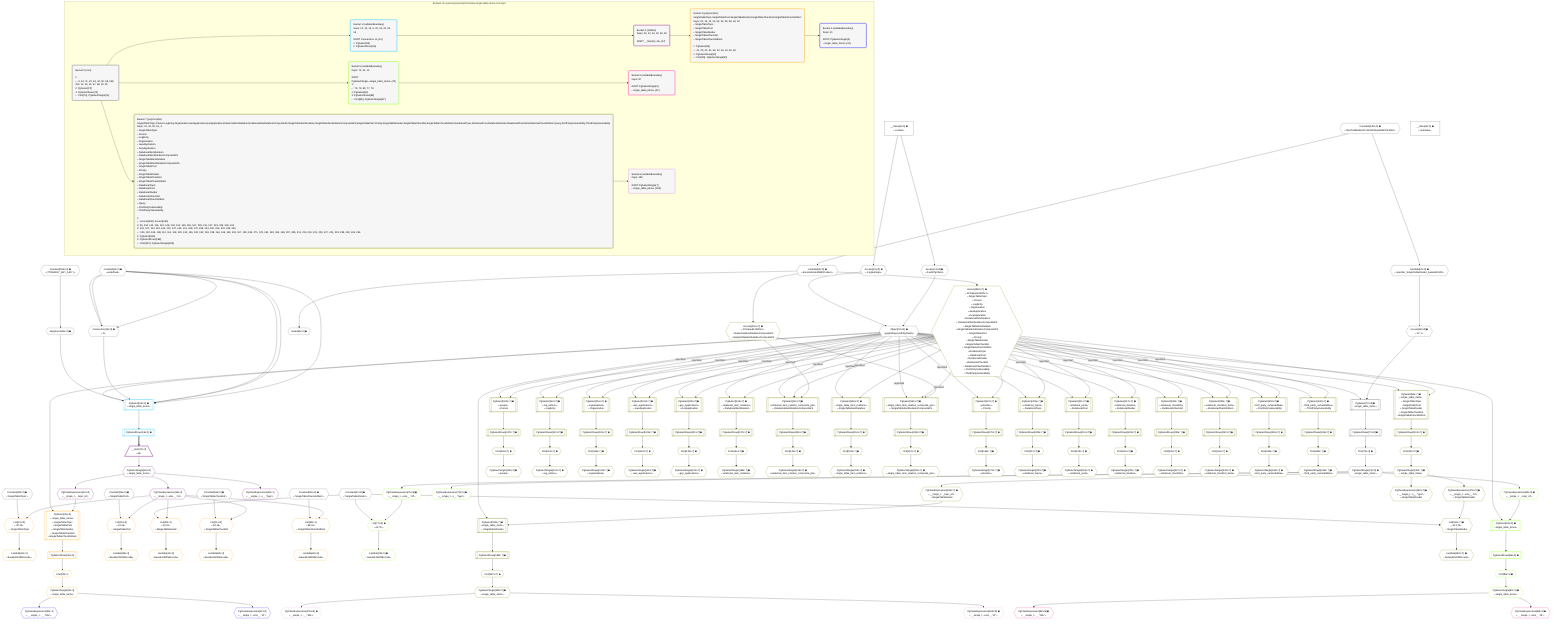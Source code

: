 %%{init: {'themeVariables': { 'fontSize': '12px'}}}%%
graph TD
    classDef path fill:#eee,stroke:#000,color:#000
    classDef plan fill:#fff,stroke-width:1px,color:#000
    classDef itemplan fill:#fff,stroke-width:2px,color:#000
    classDef unbatchedplan fill:#dff,stroke-width:1px,color:#000
    classDef sideeffectplan fill:#fcc,stroke-width:2px,color:#000
    classDef bucket fill:#f6f6f6,color:#000,stroke-width:2px,text-align:left


    %% plan dependencies
    Connection13{{"Connection[13∈0] ➊<br />ᐸ9ᐳ"}}:::plan
    Constant6{{"Constant[6∈0] ➊<br />ᐸundefinedᐳ"}}:::plan
    Constant6 & Constant6 & Constant6 --> Connection13
    Object12{{"Object[12∈0] ➊<br />ᐸ{pgSettings,withPgClient}ᐳ"}}:::plan
    Access10{{"Access[10∈0] ➊<br />ᐸ2.pgSettingsᐳ"}}:::plan
    Access11{{"Access[11∈0] ➊<br />ᐸ2.withPgClientᐳ"}}:::plan
    Access10 & Access11 --> Object12
    PgSelect70[["PgSelect[70∈0] ➊<br />ᐸsingle_table_itemsᐳ"]]:::plan
    Access68{{"Access[68∈0] ➊<br />ᐸ67.1ᐳ"}}:::plan
    Object12 -->|rejectNull| PgSelect70
    Access68 --> PgSelect70
    __Value2["__Value[2∈0] ➊<br />ᐸcontextᐳ"]:::plan
    __Value2 --> Access10
    __Value2 --> Access11
    ApplyInput14{{"ApplyInput[14∈0] ➊"}}:::plan
    Constant252{{"Constant[252∈0] ➊<br />ᐸ[ 'PRIMARY_KEY_ASC' ]ᐳ"}}:::plan
    Constant252 --> ApplyInput14
    Lambda67{{"Lambda[67∈0] ➊<br />ᐸspecifier_SingleTableDivider_base64JSONᐳ"}}:::plan
    Constant249{{"Constant[249∈0] ➊<br />ᐸ'WyJTaW5nbGVUYWJsZURpdmlkZXIiLDNd'ᐳ"}}:::plan
    Constant249 --> Lambda67
    Lambda67 --> Access68
    First72{{"First[72∈0] ➊"}}:::plan
    PgSelectRows73[["PgSelectRows[73∈0] ➊"]]:::plan
    PgSelectRows73 --> First72
    PgSelect70 --> PgSelectRows73
    PgSelectSingle74{{"PgSelectSingle[74∈0] ➊<br />ᐸsingle_table_itemsᐳ"}}:::plan
    First72 --> PgSelectSingle74
    Node91{{"Node[91∈0] ➊"}}:::plan
    Lambda92{{"Lambda[92∈0] ➊<br />ᐸdecodeNodeIdWithCodecsᐳ"}}:::plan
    Lambda92 --> Node91
    Constant249 --> Lambda92
    __Value4["__Value[4∈0] ➊<br />ᐸrootValueᐳ"]:::plan
    Constant20{{"Constant[20∈0] ➊<br />ᐸ'SingleTableTopic'ᐳ"}}:::plan
    Constant34{{"Constant[34∈0] ➊<br />ᐸ'SingleTablePost'ᐳ"}}:::plan
    Constant42{{"Constant[42∈0] ➊<br />ᐸ'SingleTableDivider'ᐳ"}}:::plan
    Constant50{{"Constant[50∈0] ➊<br />ᐸ'SingleTableChecklist'ᐳ"}}:::plan
    Constant58{{"Constant[58∈0] ➊<br />ᐸ'SingleTableChecklistItem'ᐳ"}}:::plan
    PgSelect15[["PgSelect[15∈1] ➊<br />ᐸsingle_table_itemsᐳ"]]:::plan
    Object12 & ApplyInput14 & Connection13 & Constant6 & Constant6 & Constant6 --> PgSelect15
    PgSelectRows16[["PgSelectRows[16∈1] ➊"]]:::plan
    PgSelect15 --> PgSelectRows16
    __Item17[/"__Item[17∈2]<br />ᐸ16ᐳ"\]:::itemplan
    PgSelectRows16 ==> __Item17
    PgSelectSingle18{{"PgSelectSingle[18∈2]<br />ᐸsingle_table_itemsᐳ"}}:::plan
    __Item17 --> PgSelectSingle18
    PgClassExpression19{{"PgClassExpression[19∈2]<br />ᐸ__single_t...ems__.”id”ᐳ"}}:::plan
    PgSelectSingle18 --> PgClassExpression19
    PgClassExpression23{{"PgClassExpression[23∈2]<br />ᐸ__single_t...s__.”type”ᐳ"}}:::plan
    PgSelectSingle18 --> PgClassExpression23
    PgClassExpression24{{"PgClassExpression[24∈2]<br />ᐸ__single_t..._topic_id”ᐳ"}}:::plan
    PgSelectSingle18 --> PgClassExpression24
    List21{{"List[21∈3]<br />ᐸ20,19ᐳ<br />ᐳSingleTableTopic"}}:::plan
    Constant20 & PgClassExpression19 --> List21
    PgSelect25[["PgSelect[25∈3]<br />ᐸsingle_table_itemsᐳ<br />ᐳSingleTableTopic<br />ᐳSingleTablePost<br />ᐳSingleTableDivider<br />ᐳSingleTableChecklist<br />ᐳSingleTableChecklistItem"]]:::plan
    Object12 & PgClassExpression24 --> PgSelect25
    List35{{"List[35∈3]<br />ᐸ34,19ᐳ<br />ᐳSingleTablePost"}}:::plan
    Constant34 & PgClassExpression19 --> List35
    List43{{"List[43∈3]<br />ᐸ42,19ᐳ<br />ᐳSingleTableDivider"}}:::plan
    Constant42 & PgClassExpression19 --> List43
    List51{{"List[51∈3]<br />ᐸ50,19ᐳ<br />ᐳSingleTableChecklist"}}:::plan
    Constant50 & PgClassExpression19 --> List51
    List59{{"List[59∈3]<br />ᐸ58,19ᐳ<br />ᐳSingleTableChecklistItem"}}:::plan
    Constant58 & PgClassExpression19 --> List59
    Lambda22{{"Lambda[22∈3]<br />ᐸbase64JSONEncodeᐳ"}}:::plan
    List21 --> Lambda22
    First29{{"First[29∈3]"}}:::plan
    PgSelectRows30[["PgSelectRows[30∈3]"]]:::plan
    PgSelectRows30 --> First29
    PgSelect25 --> PgSelectRows30
    PgSelectSingle31{{"PgSelectSingle[31∈3]<br />ᐸsingle_table_itemsᐳ"}}:::plan
    First29 --> PgSelectSingle31
    Lambda36{{"Lambda[36∈3]<br />ᐸbase64JSONEncodeᐳ"}}:::plan
    List35 --> Lambda36
    Lambda44{{"Lambda[44∈3]<br />ᐸbase64JSONEncodeᐳ"}}:::plan
    List43 --> Lambda44
    Lambda52{{"Lambda[52∈3]<br />ᐸbase64JSONEncodeᐳ"}}:::plan
    List51 --> Lambda52
    Lambda60{{"Lambda[60∈3]<br />ᐸbase64JSONEncodeᐳ"}}:::plan
    List59 --> Lambda60
    PgClassExpression32{{"PgClassExpression[32∈4]<br />ᐸ__single_t...ems__.”id”ᐳ"}}:::plan
    PgSelectSingle31 --> PgClassExpression32
    PgClassExpression33{{"PgClassExpression[33∈4]<br />ᐸ__single_t...__.”title”ᐳ"}}:::plan
    PgSelectSingle31 --> PgClassExpression33
    List77{{"List[77∈5] ➊<br />ᐸ42,75ᐳ"}}:::plan
    PgClassExpression75{{"PgClassExpression[75∈5] ➊<br />ᐸ__single_t...ems__.”id”ᐳ"}}:::plan
    Constant42 & PgClassExpression75 --> List77
    PgSelect81[["PgSelect[81∈5] ➊<br />ᐸsingle_table_itemsᐳ"]]:::plan
    PgClassExpression80{{"PgClassExpression[80∈5] ➊<br />ᐸ__single_t..._topic_id”ᐳ"}}:::plan
    Object12 & PgClassExpression80 --> PgSelect81
    PgSelectSingle74 --> PgClassExpression75
    Lambda78{{"Lambda[78∈5] ➊<br />ᐸbase64JSONEncodeᐳ"}}:::plan
    List77 --> Lambda78
    PgClassExpression79{{"PgClassExpression[79∈5] ➊<br />ᐸ__single_t...s__.”type”ᐳ"}}:::plan
    PgSelectSingle74 --> PgClassExpression79
    PgSelectSingle74 --> PgClassExpression80
    First85{{"First[85∈5] ➊"}}:::plan
    PgSelectRows86[["PgSelectRows[86∈5] ➊"]]:::plan
    PgSelectRows86 --> First85
    PgSelect81 --> PgSelectRows86
    PgSelectSingle87{{"PgSelectSingle[87∈5] ➊<br />ᐸsingle_table_itemsᐳ"}}:::plan
    First85 --> PgSelectSingle87
    PgClassExpression88{{"PgClassExpression[88∈6] ➊<br />ᐸ__single_t...ems__.”id”ᐳ"}}:::plan
    PgSelectSingle87 --> PgClassExpression88
    PgClassExpression89{{"PgClassExpression[89∈6] ➊<br />ᐸ__single_t...__.”title”ᐳ"}}:::plan
    PgSelectSingle87 --> PgClassExpression89
    PgSelect142[["PgSelect[142∈7] ➊<br />ᐸrelational_item_relation_composite_pksᐳ<br />ᐳRelationalItemRelationCompositePk"]]:::plan
    Access250{{"Access[250∈7] ➊<br />ᐸ92.base64JSON.1ᐳ<br />ᐳSingleTableTopic<br />ᐳPerson<br />ᐳLogEntry<br />ᐳOrganization<br />ᐳAwsApplication<br />ᐳGcpApplication<br />ᐳRelationalItemRelation<br />ᐳRelationalItemRelationCompositePk<br />ᐳSingleTableItemRelation<br />ᐳSingleTableItemRelationCompositePk<br />ᐳSingleTablePost<br />ᐳPriority<br />ᐳSingleTableDivider<br />ᐳSingleTableChecklist<br />ᐳSingleTableChecklistItem<br />ᐳRelationalTopic<br />ᐳRelationalPost<br />ᐳRelationalDivider<br />ᐳRelationalChecklist<br />ᐳRelationalChecklistItem<br />ᐳFirstPartyVulnerability<br />ᐳThirdPartyVulnerability"}}:::plan
    Access251{{"Access[251∈7] ➊<br />ᐸ92.base64JSON.2ᐳ<br />ᐳRelationalItemRelationCompositePk<br />ᐳSingleTableItemRelationCompositePk"}}:::plan
    Object12 -->|rejectNull| PgSelect142
    Access250 -->|rejectNull| PgSelect142
    Access251 --> PgSelect142
    PgSelect155[["PgSelect[155∈7] ➊<br />ᐸsingle_table_item_relation_composite_pksᐳ<br />ᐳSingleTableItemRelationCompositePk"]]:::plan
    Object12 -->|rejectNull| PgSelect155
    Access250 -->|rejectNull| PgSelect155
    Access251 --> PgSelect155
    PgSelect96[["PgSelect[96∈7] ➊<br />ᐸsingle_table_itemsᐳ<br />ᐳSingleTableTopic<br />ᐳSingleTablePost<br />ᐳSingleTableDivider<br />ᐳSingleTableChecklist<br />ᐳSingleTableChecklistItem"]]:::plan
    Object12 -->|rejectNull| PgSelect96
    Access250 --> PgSelect96
    PgSelect104[["PgSelect[104∈7] ➊<br />ᐸpeopleᐳ<br />ᐳPerson"]]:::plan
    Object12 -->|rejectNull| PgSelect104
    Access250 --> PgSelect104
    PgSelect110[["PgSelect[110∈7] ➊<br />ᐸlog_entriesᐳ<br />ᐳLogEntry"]]:::plan
    Object12 -->|rejectNull| PgSelect110
    Access250 --> PgSelect110
    PgSelect116[["PgSelect[116∈7] ➊<br />ᐸorganizationsᐳ<br />ᐳOrganization"]]:::plan
    Object12 -->|rejectNull| PgSelect116
    Access250 --> PgSelect116
    PgSelect122[["PgSelect[122∈7] ➊<br />ᐸaws_applicationsᐳ<br />ᐳAwsApplication"]]:::plan
    Object12 -->|rejectNull| PgSelect122
    Access250 --> PgSelect122
    PgSelect128[["PgSelect[128∈7] ➊<br />ᐸgcp_applicationsᐳ<br />ᐳGcpApplication"]]:::plan
    Object12 -->|rejectNull| PgSelect128
    Access250 --> PgSelect128
    PgSelect134[["PgSelect[134∈7] ➊<br />ᐸrelational_item_relationsᐳ<br />ᐳRelationalItemRelation"]]:::plan
    Object12 -->|rejectNull| PgSelect134
    Access250 --> PgSelect134
    PgSelect148[["PgSelect[148∈7] ➊<br />ᐸsingle_table_item_relationsᐳ<br />ᐳSingleTableItemRelation"]]:::plan
    Object12 -->|rejectNull| PgSelect148
    Access250 --> PgSelect148
    PgSelect167[["PgSelect[167∈7] ➊<br />ᐸprioritiesᐳ<br />ᐳPriority"]]:::plan
    Object12 -->|rejectNull| PgSelect167
    Access250 --> PgSelect167
    List181{{"List[181∈7] ➊<br />ᐸ42,178ᐳ<br />ᐳSingleTableDivider"}}:::plan
    PgClassExpression178{{"PgClassExpression[178∈7] ➊<br />ᐸ__single_t...ems__.”id”ᐳ<br />ᐳSingleTableDivider"}}:::plan
    Constant42 & PgClassExpression178 --> List181
    PgSelect185[["PgSelect[185∈7] ➊<br />ᐸsingle_table_itemsᐳ<br />ᐳSingleTableDivider"]]:::plan
    PgClassExpression184{{"PgClassExpression[184∈7] ➊<br />ᐸ__single_t..._topic_id”ᐳ<br />ᐳSingleTableDivider"}}:::plan
    Object12 & PgClassExpression184 --> PgSelect185
    PgSelect205[["PgSelect[205∈7] ➊<br />ᐸrelational_topicsᐳ<br />ᐳRelationalTopic"]]:::plan
    Object12 -->|rejectNull| PgSelect205
    Access250 --> PgSelect205
    PgSelect211[["PgSelect[211∈7] ➊<br />ᐸrelational_postsᐳ<br />ᐳRelationalPost"]]:::plan
    Object12 -->|rejectNull| PgSelect211
    Access250 --> PgSelect211
    PgSelect217[["PgSelect[217∈7] ➊<br />ᐸrelational_dividersᐳ<br />ᐳRelationalDivider"]]:::plan
    Object12 -->|rejectNull| PgSelect217
    Access250 --> PgSelect217
    PgSelect223[["PgSelect[223∈7] ➊<br />ᐸrelational_checklistsᐳ<br />ᐳRelationalChecklist"]]:::plan
    Object12 -->|rejectNull| PgSelect223
    Access250 --> PgSelect223
    PgSelect229[["PgSelect[229∈7] ➊<br />ᐸrelational_checklist_itemsᐳ<br />ᐳRelationalChecklistItem"]]:::plan
    Object12 -->|rejectNull| PgSelect229
    Access250 --> PgSelect229
    PgSelect236[["PgSelect[236∈7] ➊<br />ᐸfirst_party_vulnerabilitiesᐳ<br />ᐳFirstPartyVulnerability"]]:::plan
    Object12 -->|rejectNull| PgSelect236
    Access250 --> PgSelect236
    PgSelect242[["PgSelect[242∈7] ➊<br />ᐸthird_party_vulnerabilitiesᐳ<br />ᐳThirdPartyVulnerability"]]:::plan
    Object12 -->|rejectNull| PgSelect242
    Access250 --> PgSelect242
    First100{{"First[100∈7] ➊"}}:::plan
    PgSelectRows101[["PgSelectRows[101∈7] ➊"]]:::plan
    PgSelectRows101 --> First100
    PgSelect96 --> PgSelectRows101
    PgSelectSingle102{{"PgSelectSingle[102∈7] ➊<br />ᐸsingle_table_itemsᐳ"}}:::plan
    First100 --> PgSelectSingle102
    First106{{"First[106∈7] ➊"}}:::plan
    PgSelectRows107[["PgSelectRows[107∈7] ➊"]]:::plan
    PgSelectRows107 --> First106
    PgSelect104 --> PgSelectRows107
    PgSelectSingle108{{"PgSelectSingle[108∈7] ➊<br />ᐸpeopleᐳ"}}:::plan
    First106 --> PgSelectSingle108
    First112{{"First[112∈7] ➊"}}:::plan
    PgSelectRows113[["PgSelectRows[113∈7] ➊"]]:::plan
    PgSelectRows113 --> First112
    PgSelect110 --> PgSelectRows113
    PgSelectSingle114{{"PgSelectSingle[114∈7] ➊<br />ᐸlog_entriesᐳ"}}:::plan
    First112 --> PgSelectSingle114
    First118{{"First[118∈7] ➊"}}:::plan
    PgSelectRows119[["PgSelectRows[119∈7] ➊"]]:::plan
    PgSelectRows119 --> First118
    PgSelect116 --> PgSelectRows119
    PgSelectSingle120{{"PgSelectSingle[120∈7] ➊<br />ᐸorganizationsᐳ"}}:::plan
    First118 --> PgSelectSingle120
    First124{{"First[124∈7] ➊"}}:::plan
    PgSelectRows125[["PgSelectRows[125∈7] ➊"]]:::plan
    PgSelectRows125 --> First124
    PgSelect122 --> PgSelectRows125
    PgSelectSingle126{{"PgSelectSingle[126∈7] ➊<br />ᐸaws_applicationsᐳ"}}:::plan
    First124 --> PgSelectSingle126
    First130{{"First[130∈7] ➊"}}:::plan
    PgSelectRows131[["PgSelectRows[131∈7] ➊"]]:::plan
    PgSelectRows131 --> First130
    PgSelect128 --> PgSelectRows131
    PgSelectSingle132{{"PgSelectSingle[132∈7] ➊<br />ᐸgcp_applicationsᐳ"}}:::plan
    First130 --> PgSelectSingle132
    First136{{"First[136∈7] ➊"}}:::plan
    PgSelectRows137[["PgSelectRows[137∈7] ➊"]]:::plan
    PgSelectRows137 --> First136
    PgSelect134 --> PgSelectRows137
    PgSelectSingle138{{"PgSelectSingle[138∈7] ➊<br />ᐸrelational_item_relationsᐳ"}}:::plan
    First136 --> PgSelectSingle138
    First144{{"First[144∈7] ➊"}}:::plan
    PgSelectRows145[["PgSelectRows[145∈7] ➊"]]:::plan
    PgSelectRows145 --> First144
    PgSelect142 --> PgSelectRows145
    PgSelectSingle146{{"PgSelectSingle[146∈7] ➊<br />ᐸrelational_item_relation_composite_pksᐳ"}}:::plan
    First144 --> PgSelectSingle146
    First150{{"First[150∈7] ➊"}}:::plan
    PgSelectRows151[["PgSelectRows[151∈7] ➊"]]:::plan
    PgSelectRows151 --> First150
    PgSelect148 --> PgSelectRows151
    PgSelectSingle152{{"PgSelectSingle[152∈7] ➊<br />ᐸsingle_table_item_relationsᐳ"}}:::plan
    First150 --> PgSelectSingle152
    First157{{"First[157∈7] ➊"}}:::plan
    PgSelectRows158[["PgSelectRows[158∈7] ➊"]]:::plan
    PgSelectRows158 --> First157
    PgSelect155 --> PgSelectRows158
    PgSelectSingle159{{"PgSelectSingle[159∈7] ➊<br />ᐸsingle_table_item_relation_composite_pksᐳ"}}:::plan
    First157 --> PgSelectSingle159
    First169{{"First[169∈7] ➊"}}:::plan
    PgSelectRows170[["PgSelectRows[170∈7] ➊"]]:::plan
    PgSelectRows170 --> First169
    PgSelect167 --> PgSelectRows170
    PgSelectSingle171{{"PgSelectSingle[171∈7] ➊<br />ᐸprioritiesᐳ"}}:::plan
    First169 --> PgSelectSingle171
    PgSelectSingle102 --> PgClassExpression178
    Lambda182{{"Lambda[182∈7] ➊<br />ᐸbase64JSONEncodeᐳ"}}:::plan
    List181 --> Lambda182
    PgClassExpression183{{"PgClassExpression[183∈7] ➊<br />ᐸ__single_t...s__.”type”ᐳ<br />ᐳSingleTableDivider"}}:::plan
    PgSelectSingle102 --> PgClassExpression183
    PgSelectSingle102 --> PgClassExpression184
    First187{{"First[187∈7] ➊"}}:::plan
    PgSelectRows188[["PgSelectRows[188∈7] ➊"]]:::plan
    PgSelectRows188 --> First187
    PgSelect185 --> PgSelectRows188
    PgSelectSingle189{{"PgSelectSingle[189∈7] ➊<br />ᐸsingle_table_itemsᐳ"}}:::plan
    First187 --> PgSelectSingle189
    First207{{"First[207∈7] ➊"}}:::plan
    PgSelectRows208[["PgSelectRows[208∈7] ➊"]]:::plan
    PgSelectRows208 --> First207
    PgSelect205 --> PgSelectRows208
    PgSelectSingle209{{"PgSelectSingle[209∈7] ➊<br />ᐸrelational_topicsᐳ"}}:::plan
    First207 --> PgSelectSingle209
    First213{{"First[213∈7] ➊"}}:::plan
    PgSelectRows214[["PgSelectRows[214∈7] ➊"]]:::plan
    PgSelectRows214 --> First213
    PgSelect211 --> PgSelectRows214
    PgSelectSingle215{{"PgSelectSingle[215∈7] ➊<br />ᐸrelational_postsᐳ"}}:::plan
    First213 --> PgSelectSingle215
    First219{{"First[219∈7] ➊"}}:::plan
    PgSelectRows220[["PgSelectRows[220∈7] ➊"]]:::plan
    PgSelectRows220 --> First219
    PgSelect217 --> PgSelectRows220
    PgSelectSingle221{{"PgSelectSingle[221∈7] ➊<br />ᐸrelational_dividersᐳ"}}:::plan
    First219 --> PgSelectSingle221
    First225{{"First[225∈7] ➊"}}:::plan
    PgSelectRows226[["PgSelectRows[226∈7] ➊"]]:::plan
    PgSelectRows226 --> First225
    PgSelect223 --> PgSelectRows226
    PgSelectSingle227{{"PgSelectSingle[227∈7] ➊<br />ᐸrelational_checklistsᐳ"}}:::plan
    First225 --> PgSelectSingle227
    First231{{"First[231∈7] ➊"}}:::plan
    PgSelectRows232[["PgSelectRows[232∈7] ➊"]]:::plan
    PgSelectRows232 --> First231
    PgSelect229 --> PgSelectRows232
    PgSelectSingle233{{"PgSelectSingle[233∈7] ➊<br />ᐸrelational_checklist_itemsᐳ"}}:::plan
    First231 --> PgSelectSingle233
    First238{{"First[238∈7] ➊"}}:::plan
    PgSelectRows239[["PgSelectRows[239∈7] ➊"]]:::plan
    PgSelectRows239 --> First238
    PgSelect236 --> PgSelectRows239
    PgSelectSingle240{{"PgSelectSingle[240∈7] ➊<br />ᐸfirst_party_vulnerabilitiesᐳ"}}:::plan
    First238 --> PgSelectSingle240
    First244{{"First[244∈7] ➊"}}:::plan
    PgSelectRows245[["PgSelectRows[245∈7] ➊"]]:::plan
    PgSelectRows245 --> First244
    PgSelect242 --> PgSelectRows245
    PgSelectSingle246{{"PgSelectSingle[246∈7] ➊<br />ᐸthird_party_vulnerabilitiesᐳ"}}:::plan
    First244 --> PgSelectSingle246
    Lambda92 --> Access250
    Lambda92 --> Access251
    PgClassExpression190{{"PgClassExpression[190∈8] ➊<br />ᐸ__single_t...ems__.”id”ᐳ"}}:::plan
    PgSelectSingle189 --> PgClassExpression190
    PgClassExpression191{{"PgClassExpression[191∈8] ➊<br />ᐸ__single_t...__.”title”ᐳ"}}:::plan
    PgSelectSingle189 --> PgClassExpression191

    %% define steps

    subgraph "Buckets for queries/polymorphic/simple-single-table-items-root-topic"
    Bucket0("Bucket 0 (root)<br /><br />1: <br />ᐳ: 6, 10, 11, 20, 34, 42, 50, 58, 249, 252, 12, 13, 14, 67, 68, 92, 91<br />2: PgSelect[70]<br />3: PgSelectRows[73]<br />ᐳ: First[72], PgSelectSingle[74]"):::bucket
    classDef bucket0 stroke:#696969
    class Bucket0,__Value2,__Value4,Constant6,Access10,Access11,Object12,Connection13,ApplyInput14,Constant20,Constant34,Constant42,Constant50,Constant58,Lambda67,Access68,PgSelect70,First72,PgSelectRows73,PgSelectSingle74,Node91,Lambda92,Constant249,Constant252 bucket0
    Bucket1("Bucket 1 (nullableBoundary)<br />Deps: 12, 14, 13, 6, 20, 34, 42, 50, 58<br /><br />ROOT Connectionᐸ9ᐳ[13]<br />1: PgSelect[15]<br />2: PgSelectRows[16]"):::bucket
    classDef bucket1 stroke:#00bfff
    class Bucket1,PgSelect15,PgSelectRows16 bucket1
    Bucket2("Bucket 2 (listItem)<br />Deps: 20, 12, 34, 42, 50, 58<br /><br />ROOT __Item{2}ᐸ16ᐳ[17]"):::bucket
    classDef bucket2 stroke:#7f007f
    class Bucket2,__Item17,PgSelectSingle18,PgClassExpression19,PgClassExpression23,PgClassExpression24 bucket2
    Bucket3("Bucket 3 (polymorphic)<br />SingleTableTopic,SingleTablePost,SingleTableDivider,SingleTableChecklist,SingleTableChecklistItem<br />Deps: 20, 19, 12, 24, 34, 42, 50, 58, 18, 23<br />ᐳSingleTableTopic<br />ᐳSingleTablePost<br />ᐳSingleTableDivider<br />ᐳSingleTableChecklist<br />ᐳSingleTableChecklistItem<br /><br />1: PgSelect[25]<br />ᐳ: 21, 35, 43, 51, 59, 22, 36, 44, 52, 60<br />2: PgSelectRows[30]<br />ᐳ: First[29], PgSelectSingle[31]"):::bucket
    classDef bucket3 stroke:#ffa500
    class Bucket3,List21,Lambda22,PgSelect25,First29,PgSelectRows30,PgSelectSingle31,List35,Lambda36,List43,Lambda44,List51,Lambda52,List59,Lambda60 bucket3
    Bucket4("Bucket 4 (nullableBoundary)<br />Deps: 31<br /><br />ROOT PgSelectSingle{3}ᐸsingle_table_itemsᐳ[31]"):::bucket
    classDef bucket4 stroke:#0000ff
    class Bucket4,PgClassExpression32,PgClassExpression33 bucket4
    Bucket5("Bucket 5 (nullableBoundary)<br />Deps: 74, 42, 12<br /><br />ROOT PgSelectSingleᐸsingle_table_itemsᐳ[74]<br />1: <br />ᐳ: 75, 79, 80, 77, 78<br />2: PgSelect[81]<br />3: PgSelectRows[86]<br />ᐳ: First[85], PgSelectSingle[87]"):::bucket
    classDef bucket5 stroke:#7fff00
    class Bucket5,PgClassExpression75,List77,Lambda78,PgClassExpression79,PgClassExpression80,PgSelect81,First85,PgSelectRows86,PgSelectSingle87 bucket5
    Bucket6("Bucket 6 (nullableBoundary)<br />Deps: 87<br /><br />ROOT PgSelectSingle{5}ᐸsingle_table_itemsᐳ[87]"):::bucket
    classDef bucket6 stroke:#ff1493
    class Bucket6,PgClassExpression88,PgClassExpression89 bucket6
    Bucket7("Bucket 7 (polymorphic)<br />SingleTableTopic,Person,LogEntry,Organization,AwsApplication,GcpApplication,RelationalItemRelation,RelationalItemRelationCompositePk,SingleTableItemRelation,SingleTableItemRelationCompositePk,SingleTablePost,Priority,SingleTableDivider,SingleTableChecklist,SingleTableChecklistItem,RelationalTopic,RelationalPost,RelationalDivider,RelationalChecklist,RelationalChecklistItem,Query,FirstPartyVulnerability,ThirdPartyVulnerability<br />Deps: 12, 42, 92, 91, 4<br />ᐳSingleTableTopic<br />ᐳPerson<br />ᐳLogEntry<br />ᐳOrganization<br />ᐳAwsApplication<br />ᐳGcpApplication<br />ᐳRelationalItemRelation<br />ᐳRelationalItemRelationCompositePk<br />ᐳSingleTableItemRelation<br />ᐳSingleTableItemRelationCompositePk<br />ᐳSingleTablePost<br />ᐳPriority<br />ᐳSingleTableDivider<br />ᐳSingleTableChecklist<br />ᐳSingleTableChecklistItem<br />ᐳRelationalTopic<br />ᐳRelationalPost<br />ᐳRelationalDivider<br />ᐳRelationalChecklist<br />ᐳRelationalChecklistItem<br />ᐳQuery<br />ᐳFirstPartyVulnerability<br />ᐳThirdPartyVulnerability<br /><br />1: <br />ᐳ: Access[250], Access[251]<br />2: 96, 104, 110, 116, 122, 128, 134, 142, 148, 155, 167, 205, 211, 217, 223, 229, 236, 242<br />3: 101, 107, 113, 119, 125, 131, 137, 145, 151, 158, 170, 208, 214, 220, 226, 232, 239, 245<br />ᐳ: 100, 102, 106, 108, 112, 114, 118, 120, 124, 126, 130, 132, 136, 138, 144, 146, 150, 152, 157, 159, 169, 171, 178, 181, 182, 183, 184, 207, 209, 213, 215, 219, 221, 225, 227, 231, 233, 238, 240, 244, 246<br />4: PgSelect[185]<br />5: PgSelectRows[188]<br />ᐳ: First[187], PgSelectSingle[189]"):::bucket
    classDef bucket7 stroke:#808000
    class Bucket7,PgSelect96,First100,PgSelectRows101,PgSelectSingle102,PgSelect104,First106,PgSelectRows107,PgSelectSingle108,PgSelect110,First112,PgSelectRows113,PgSelectSingle114,PgSelect116,First118,PgSelectRows119,PgSelectSingle120,PgSelect122,First124,PgSelectRows125,PgSelectSingle126,PgSelect128,First130,PgSelectRows131,PgSelectSingle132,PgSelect134,First136,PgSelectRows137,PgSelectSingle138,PgSelect142,First144,PgSelectRows145,PgSelectSingle146,PgSelect148,First150,PgSelectRows151,PgSelectSingle152,PgSelect155,First157,PgSelectRows158,PgSelectSingle159,PgSelect167,First169,PgSelectRows170,PgSelectSingle171,PgClassExpression178,List181,Lambda182,PgClassExpression183,PgClassExpression184,PgSelect185,First187,PgSelectRows188,PgSelectSingle189,PgSelect205,First207,PgSelectRows208,PgSelectSingle209,PgSelect211,First213,PgSelectRows214,PgSelectSingle215,PgSelect217,First219,PgSelectRows220,PgSelectSingle221,PgSelect223,First225,PgSelectRows226,PgSelectSingle227,PgSelect229,First231,PgSelectRows232,PgSelectSingle233,PgSelect236,First238,PgSelectRows239,PgSelectSingle240,PgSelect242,First244,PgSelectRows245,PgSelectSingle246,Access250,Access251 bucket7
    Bucket8("Bucket 8 (nullableBoundary)<br />Deps: 189<br /><br />ROOT PgSelectSingle{7}ᐸsingle_table_itemsᐳ[189]"):::bucket
    classDef bucket8 stroke:#dda0dd
    class Bucket8,PgClassExpression190,PgClassExpression191 bucket8
    Bucket0 --> Bucket1 & Bucket5 & Bucket7
    Bucket1 --> Bucket2
    Bucket2 --> Bucket3
    Bucket3 --> Bucket4
    Bucket5 --> Bucket6
    Bucket7 --> Bucket8
    end